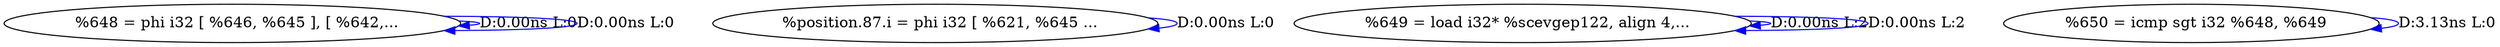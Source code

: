 digraph {
Node0x2896ac0[label="  %648 = phi i32 [ %646, %645 ], [ %642,..."];
Node0x2896ac0 -> Node0x2896ac0[label="D:0.00ns L:0",color=blue];
Node0x2896ac0 -> Node0x2896ac0[label="D:0.00ns L:0",color=blue];
Node0x2896ba0[label="  %position.87.i = phi i32 [ %621, %645 ..."];
Node0x2896ba0 -> Node0x2896ba0[label="D:0.00ns L:0",color=blue];
Node0x2896c80[label="  %649 = load i32* %scevgep122, align 4,..."];
Node0x2896c80 -> Node0x2896c80[label="D:0.00ns L:2",color=blue];
Node0x2896c80 -> Node0x2896c80[label="D:0.00ns L:2",color=blue];
Node0x2896d60[label="  %650 = icmp sgt i32 %648, %649"];
Node0x2896d60 -> Node0x2896d60[label="D:3.13ns L:0",color=blue];
}
